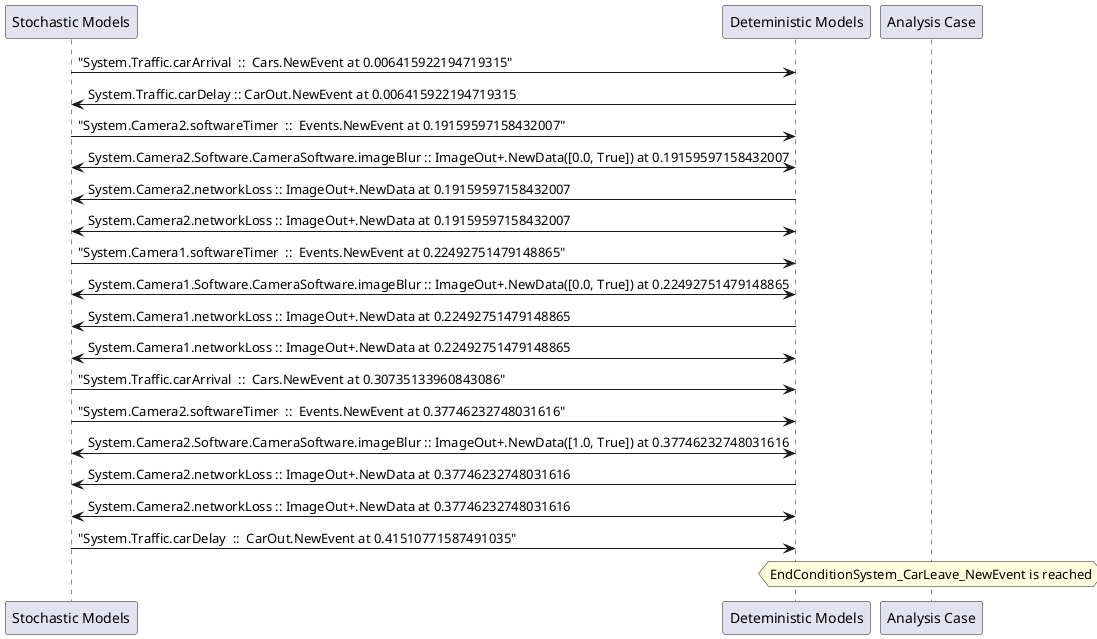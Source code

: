 
	@startuml
	participant "Stochastic Models" as stochmodel
	participant "Deteministic Models" as detmodel
	participant "Analysis Case" as analysis
	{21056_stop} stochmodel -> detmodel : "System.Traffic.carArrival  ::  Cars.NewEvent at 0.006415922194719315"
{21068_start} detmodel -> stochmodel : System.Traffic.carDelay :: CarOut.NewEvent at 0.006415922194719315
{21040_stop} stochmodel -> detmodel : "System.Camera2.softwareTimer  ::  Events.NewEvent at 0.19159597158432007"
detmodel <-> stochmodel : System.Camera2.Software.CameraSoftware.imageBlur :: ImageOut+.NewData([0.0, True]) at 0.19159597158432007
detmodel -> stochmodel : System.Camera2.networkLoss :: ImageOut+.NewData at 0.19159597158432007
detmodel <-> stochmodel : System.Camera2.networkLoss :: ImageOut+.NewData at 0.19159597158432007
{21025_stop} stochmodel -> detmodel : "System.Camera1.softwareTimer  ::  Events.NewEvent at 0.22492751479148865"
detmodel <-> stochmodel : System.Camera1.Software.CameraSoftware.imageBlur :: ImageOut+.NewData([0.0, True]) at 0.22492751479148865
detmodel -> stochmodel : System.Camera1.networkLoss :: ImageOut+.NewData at 0.22492751479148865
detmodel <-> stochmodel : System.Camera1.networkLoss :: ImageOut+.NewData at 0.22492751479148865
{21057_stop} stochmodel -> detmodel : "System.Traffic.carArrival  ::  Cars.NewEvent at 0.30735133960843086"
{21041_stop} stochmodel -> detmodel : "System.Camera2.softwareTimer  ::  Events.NewEvent at 0.37746232748031616"
detmodel <-> stochmodel : System.Camera2.Software.CameraSoftware.imageBlur :: ImageOut+.NewData([1.0, True]) at 0.37746232748031616
detmodel -> stochmodel : System.Camera2.networkLoss :: ImageOut+.NewData at 0.37746232748031616
detmodel <-> stochmodel : System.Camera2.networkLoss :: ImageOut+.NewData at 0.37746232748031616
{21068_stop} stochmodel -> detmodel : "System.Traffic.carDelay  ::  CarOut.NewEvent at 0.41510771587491035"
{21068_start} <-> {21068_stop} : delay
hnote over analysis 
EndConditionSystem_CarLeave_NewEvent is reached
endnote
@enduml